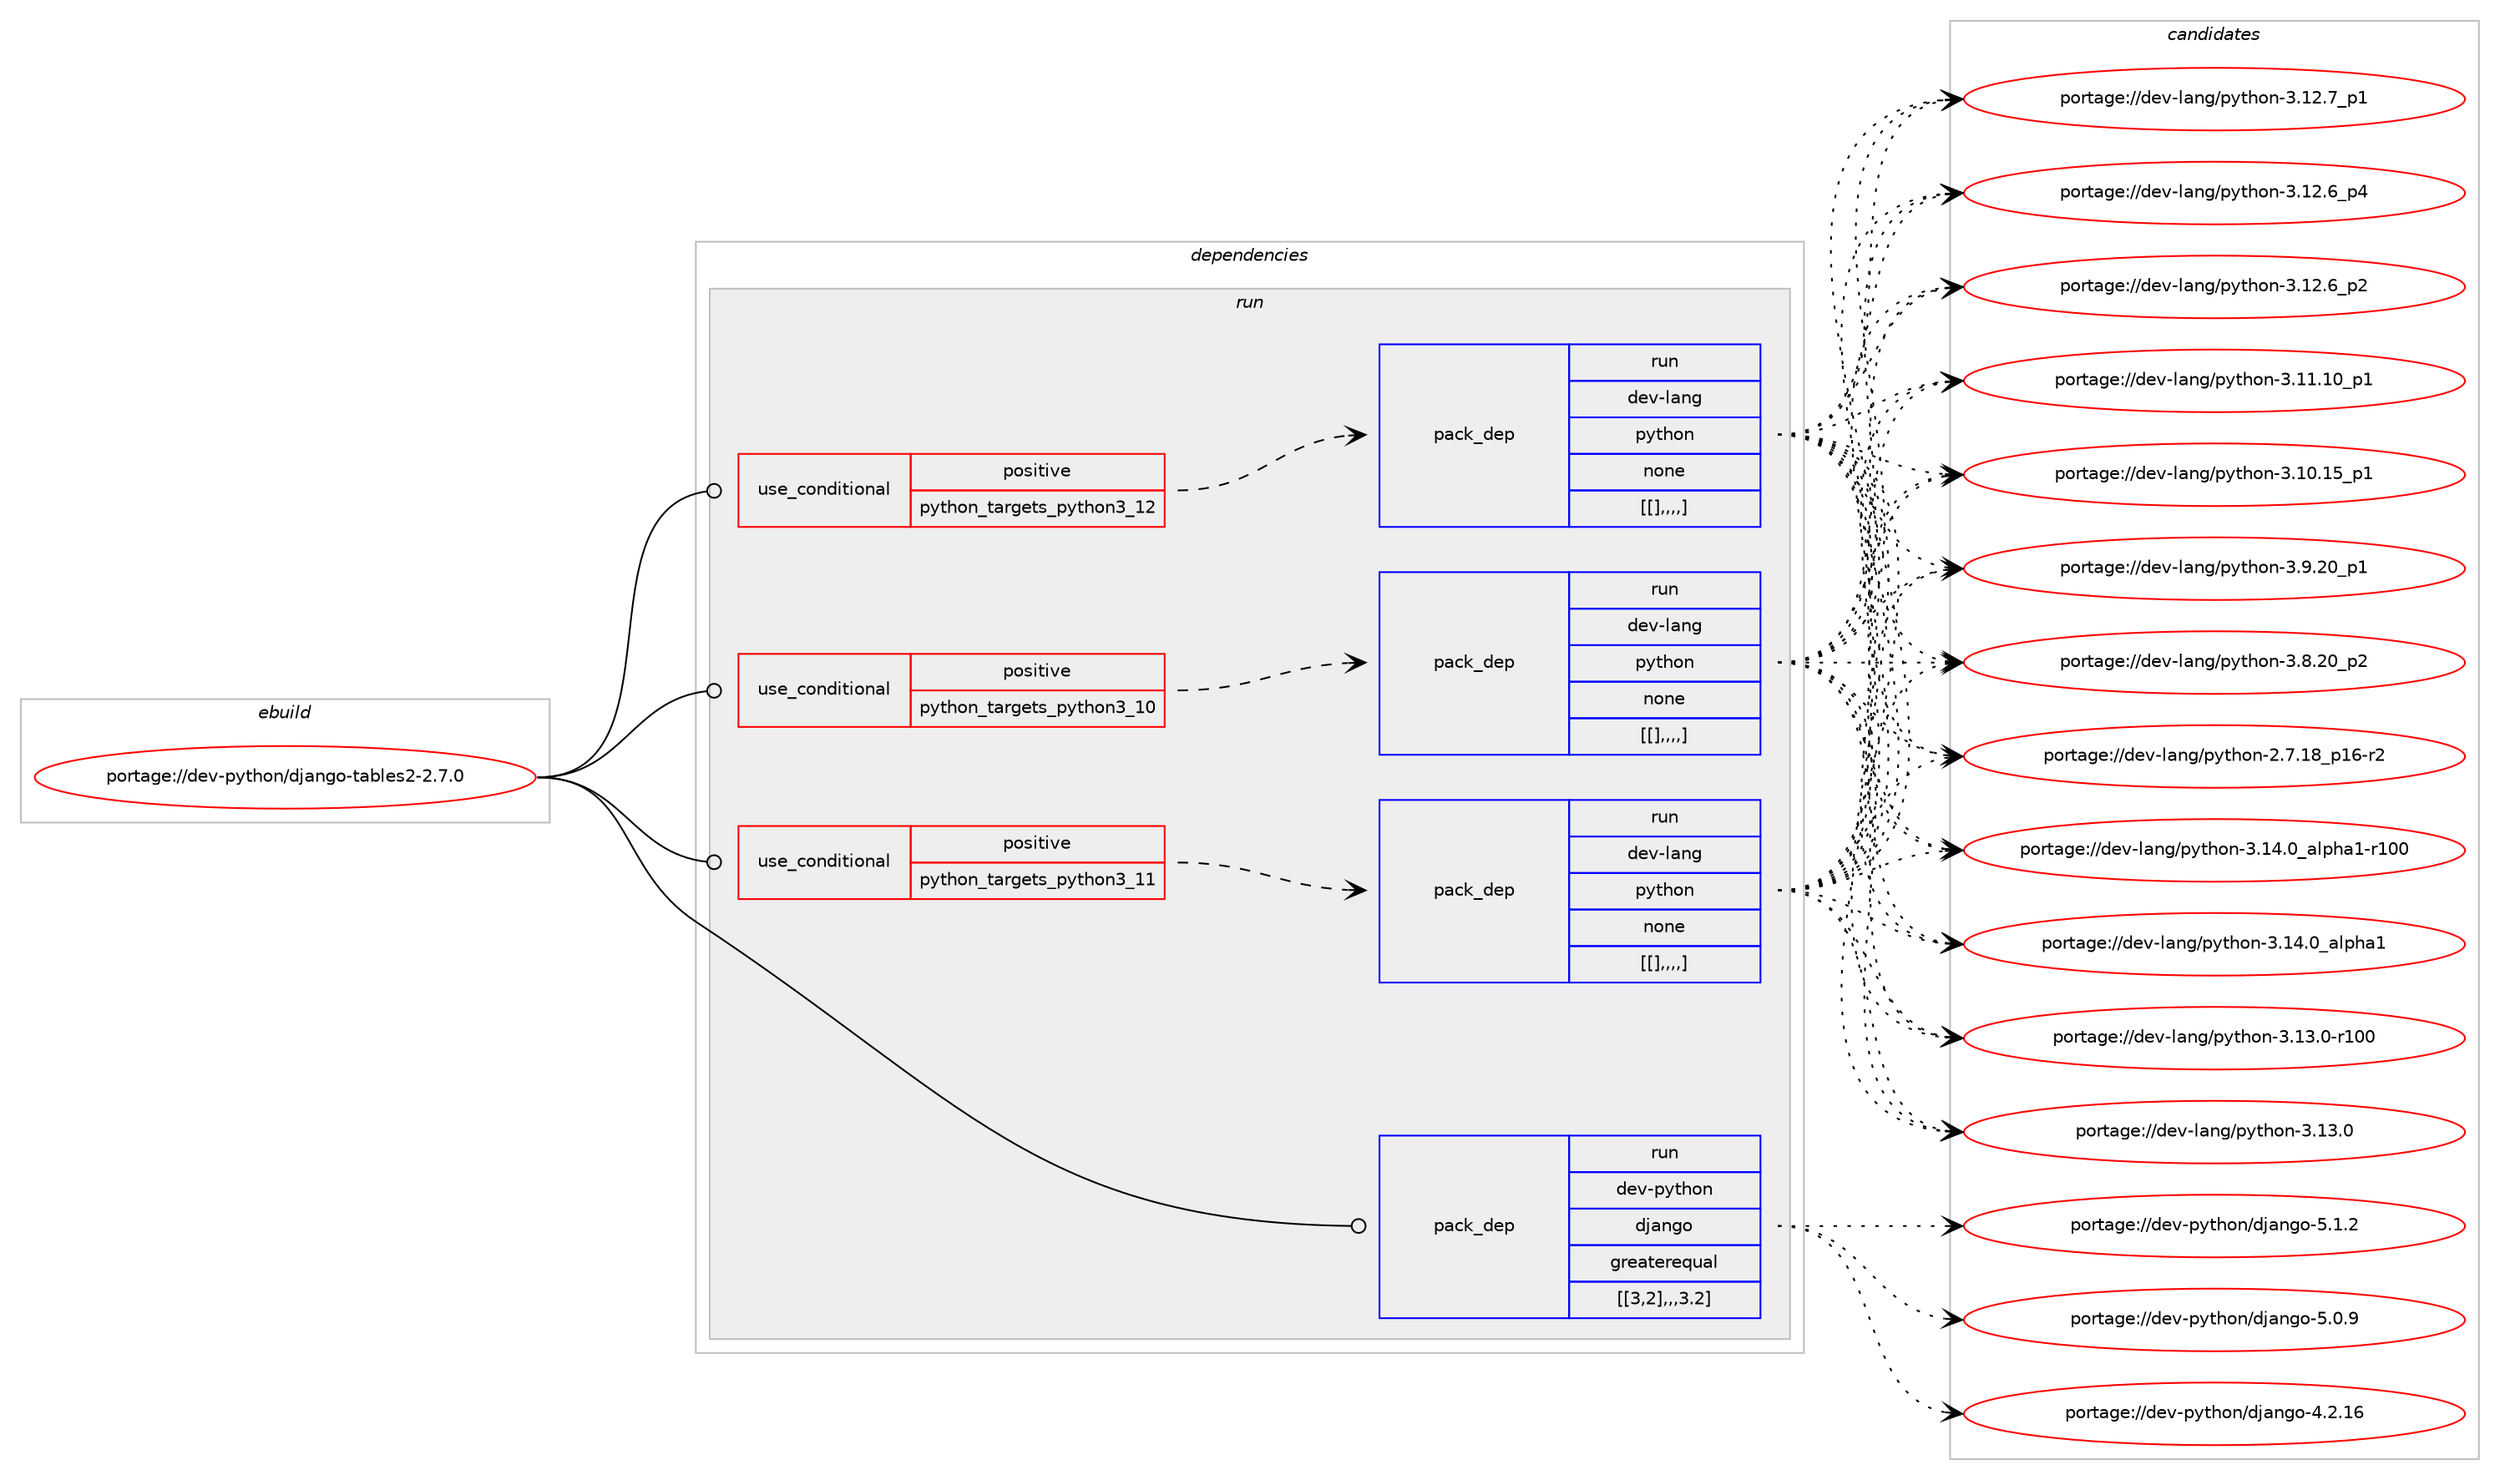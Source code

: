 digraph prolog {

# *************
# Graph options
# *************

newrank=true;
concentrate=true;
compound=true;
graph [rankdir=LR,fontname=Helvetica,fontsize=10,ranksep=1.5];#, ranksep=2.5, nodesep=0.2];
edge  [arrowhead=vee];
node  [fontname=Helvetica,fontsize=10];

# **********
# The ebuild
# **********

subgraph cluster_leftcol {
color=gray;
label=<<i>ebuild</i>>;
id [label="portage://dev-python/django-tables2-2.7.0", color=red, width=4, href="../dev-python/django-tables2-2.7.0.svg"];
}

# ****************
# The dependencies
# ****************

subgraph cluster_midcol {
color=gray;
label=<<i>dependencies</i>>;
subgraph cluster_compile {
fillcolor="#eeeeee";
style=filled;
label=<<i>compile</i>>;
}
subgraph cluster_compileandrun {
fillcolor="#eeeeee";
style=filled;
label=<<i>compile and run</i>>;
}
subgraph cluster_run {
fillcolor="#eeeeee";
style=filled;
label=<<i>run</i>>;
subgraph cond34585 {
dependency150972 [label=<<TABLE BORDER="0" CELLBORDER="1" CELLSPACING="0" CELLPADDING="4"><TR><TD ROWSPAN="3" CELLPADDING="10">use_conditional</TD></TR><TR><TD>positive</TD></TR><TR><TD>python_targets_python3_10</TD></TR></TABLE>>, shape=none, color=red];
subgraph pack115087 {
dependency151020 [label=<<TABLE BORDER="0" CELLBORDER="1" CELLSPACING="0" CELLPADDING="4" WIDTH="220"><TR><TD ROWSPAN="6" CELLPADDING="30">pack_dep</TD></TR><TR><TD WIDTH="110">run</TD></TR><TR><TD>dev-lang</TD></TR><TR><TD>python</TD></TR><TR><TD>none</TD></TR><TR><TD>[[],,,,]</TD></TR></TABLE>>, shape=none, color=blue];
}
dependency150972:e -> dependency151020:w [weight=20,style="dashed",arrowhead="vee"];
}
id:e -> dependency150972:w [weight=20,style="solid",arrowhead="odot"];
subgraph cond34616 {
dependency151026 [label=<<TABLE BORDER="0" CELLBORDER="1" CELLSPACING="0" CELLPADDING="4"><TR><TD ROWSPAN="3" CELLPADDING="10">use_conditional</TD></TR><TR><TD>positive</TD></TR><TR><TD>python_targets_python3_11</TD></TR></TABLE>>, shape=none, color=red];
subgraph pack115107 {
dependency151043 [label=<<TABLE BORDER="0" CELLBORDER="1" CELLSPACING="0" CELLPADDING="4" WIDTH="220"><TR><TD ROWSPAN="6" CELLPADDING="30">pack_dep</TD></TR><TR><TD WIDTH="110">run</TD></TR><TR><TD>dev-lang</TD></TR><TR><TD>python</TD></TR><TR><TD>none</TD></TR><TR><TD>[[],,,,]</TD></TR></TABLE>>, shape=none, color=blue];
}
dependency151026:e -> dependency151043:w [weight=20,style="dashed",arrowhead="vee"];
}
id:e -> dependency151026:w [weight=20,style="solid",arrowhead="odot"];
subgraph cond34627 {
dependency151061 [label=<<TABLE BORDER="0" CELLBORDER="1" CELLSPACING="0" CELLPADDING="4"><TR><TD ROWSPAN="3" CELLPADDING="10">use_conditional</TD></TR><TR><TD>positive</TD></TR><TR><TD>python_targets_python3_12</TD></TR></TABLE>>, shape=none, color=red];
subgraph pack115134 {
dependency151106 [label=<<TABLE BORDER="0" CELLBORDER="1" CELLSPACING="0" CELLPADDING="4" WIDTH="220"><TR><TD ROWSPAN="6" CELLPADDING="30">pack_dep</TD></TR><TR><TD WIDTH="110">run</TD></TR><TR><TD>dev-lang</TD></TR><TR><TD>python</TD></TR><TR><TD>none</TD></TR><TR><TD>[[],,,,]</TD></TR></TABLE>>, shape=none, color=blue];
}
dependency151061:e -> dependency151106:w [weight=20,style="dashed",arrowhead="vee"];
}
id:e -> dependency151061:w [weight=20,style="solid",arrowhead="odot"];
subgraph pack115171 {
dependency151155 [label=<<TABLE BORDER="0" CELLBORDER="1" CELLSPACING="0" CELLPADDING="4" WIDTH="220"><TR><TD ROWSPAN="6" CELLPADDING="30">pack_dep</TD></TR><TR><TD WIDTH="110">run</TD></TR><TR><TD>dev-python</TD></TR><TR><TD>django</TD></TR><TR><TD>greaterequal</TD></TR><TR><TD>[[3,2],,,3.2]</TD></TR></TABLE>>, shape=none, color=blue];
}
id:e -> dependency151155:w [weight=20,style="solid",arrowhead="odot"];
}
}

# **************
# The candidates
# **************

subgraph cluster_choices {
rank=same;
color=gray;
label=<<i>candidates</i>>;

subgraph choice114985 {
color=black;
nodesep=1;
choice100101118451089711010347112121116104111110455146495246489597108112104974945114494848 [label="portage://dev-lang/python-3.14.0_alpha1-r100", color=red, width=4,href="../dev-lang/python-3.14.0_alpha1-r100.svg"];
choice1001011184510897110103471121211161041111104551464952464895971081121049749 [label="portage://dev-lang/python-3.14.0_alpha1", color=red, width=4,href="../dev-lang/python-3.14.0_alpha1.svg"];
choice1001011184510897110103471121211161041111104551464951464845114494848 [label="portage://dev-lang/python-3.13.0-r100", color=red, width=4,href="../dev-lang/python-3.13.0-r100.svg"];
choice10010111845108971101034711212111610411111045514649514648 [label="portage://dev-lang/python-3.13.0", color=red, width=4,href="../dev-lang/python-3.13.0.svg"];
choice100101118451089711010347112121116104111110455146495046559511249 [label="portage://dev-lang/python-3.12.7_p1", color=red, width=4,href="../dev-lang/python-3.12.7_p1.svg"];
choice100101118451089711010347112121116104111110455146495046549511252 [label="portage://dev-lang/python-3.12.6_p4", color=red, width=4,href="../dev-lang/python-3.12.6_p4.svg"];
choice100101118451089711010347112121116104111110455146495046549511250 [label="portage://dev-lang/python-3.12.6_p2", color=red, width=4,href="../dev-lang/python-3.12.6_p2.svg"];
choice10010111845108971101034711212111610411111045514649494649489511249 [label="portage://dev-lang/python-3.11.10_p1", color=red, width=4,href="../dev-lang/python-3.11.10_p1.svg"];
choice10010111845108971101034711212111610411111045514649484649539511249 [label="portage://dev-lang/python-3.10.15_p1", color=red, width=4,href="../dev-lang/python-3.10.15_p1.svg"];
choice100101118451089711010347112121116104111110455146574650489511249 [label="portage://dev-lang/python-3.9.20_p1", color=red, width=4,href="../dev-lang/python-3.9.20_p1.svg"];
choice100101118451089711010347112121116104111110455146564650489511250 [label="portage://dev-lang/python-3.8.20_p2", color=red, width=4,href="../dev-lang/python-3.8.20_p2.svg"];
choice100101118451089711010347112121116104111110455046554649569511249544511450 [label="portage://dev-lang/python-2.7.18_p16-r2", color=red, width=4,href="../dev-lang/python-2.7.18_p16-r2.svg"];
dependency151020:e -> choice100101118451089711010347112121116104111110455146495246489597108112104974945114494848:w [style=dotted,weight="100"];
dependency151020:e -> choice1001011184510897110103471121211161041111104551464952464895971081121049749:w [style=dotted,weight="100"];
dependency151020:e -> choice1001011184510897110103471121211161041111104551464951464845114494848:w [style=dotted,weight="100"];
dependency151020:e -> choice10010111845108971101034711212111610411111045514649514648:w [style=dotted,weight="100"];
dependency151020:e -> choice100101118451089711010347112121116104111110455146495046559511249:w [style=dotted,weight="100"];
dependency151020:e -> choice100101118451089711010347112121116104111110455146495046549511252:w [style=dotted,weight="100"];
dependency151020:e -> choice100101118451089711010347112121116104111110455146495046549511250:w [style=dotted,weight="100"];
dependency151020:e -> choice10010111845108971101034711212111610411111045514649494649489511249:w [style=dotted,weight="100"];
dependency151020:e -> choice10010111845108971101034711212111610411111045514649484649539511249:w [style=dotted,weight="100"];
dependency151020:e -> choice100101118451089711010347112121116104111110455146574650489511249:w [style=dotted,weight="100"];
dependency151020:e -> choice100101118451089711010347112121116104111110455146564650489511250:w [style=dotted,weight="100"];
dependency151020:e -> choice100101118451089711010347112121116104111110455046554649569511249544511450:w [style=dotted,weight="100"];
}
subgraph choice115000 {
color=black;
nodesep=1;
choice100101118451089711010347112121116104111110455146495246489597108112104974945114494848 [label="portage://dev-lang/python-3.14.0_alpha1-r100", color=red, width=4,href="../dev-lang/python-3.14.0_alpha1-r100.svg"];
choice1001011184510897110103471121211161041111104551464952464895971081121049749 [label="portage://dev-lang/python-3.14.0_alpha1", color=red, width=4,href="../dev-lang/python-3.14.0_alpha1.svg"];
choice1001011184510897110103471121211161041111104551464951464845114494848 [label="portage://dev-lang/python-3.13.0-r100", color=red, width=4,href="../dev-lang/python-3.13.0-r100.svg"];
choice10010111845108971101034711212111610411111045514649514648 [label="portage://dev-lang/python-3.13.0", color=red, width=4,href="../dev-lang/python-3.13.0.svg"];
choice100101118451089711010347112121116104111110455146495046559511249 [label="portage://dev-lang/python-3.12.7_p1", color=red, width=4,href="../dev-lang/python-3.12.7_p1.svg"];
choice100101118451089711010347112121116104111110455146495046549511252 [label="portage://dev-lang/python-3.12.6_p4", color=red, width=4,href="../dev-lang/python-3.12.6_p4.svg"];
choice100101118451089711010347112121116104111110455146495046549511250 [label="portage://dev-lang/python-3.12.6_p2", color=red, width=4,href="../dev-lang/python-3.12.6_p2.svg"];
choice10010111845108971101034711212111610411111045514649494649489511249 [label="portage://dev-lang/python-3.11.10_p1", color=red, width=4,href="../dev-lang/python-3.11.10_p1.svg"];
choice10010111845108971101034711212111610411111045514649484649539511249 [label="portage://dev-lang/python-3.10.15_p1", color=red, width=4,href="../dev-lang/python-3.10.15_p1.svg"];
choice100101118451089711010347112121116104111110455146574650489511249 [label="portage://dev-lang/python-3.9.20_p1", color=red, width=4,href="../dev-lang/python-3.9.20_p1.svg"];
choice100101118451089711010347112121116104111110455146564650489511250 [label="portage://dev-lang/python-3.8.20_p2", color=red, width=4,href="../dev-lang/python-3.8.20_p2.svg"];
choice100101118451089711010347112121116104111110455046554649569511249544511450 [label="portage://dev-lang/python-2.7.18_p16-r2", color=red, width=4,href="../dev-lang/python-2.7.18_p16-r2.svg"];
dependency151043:e -> choice100101118451089711010347112121116104111110455146495246489597108112104974945114494848:w [style=dotted,weight="100"];
dependency151043:e -> choice1001011184510897110103471121211161041111104551464952464895971081121049749:w [style=dotted,weight="100"];
dependency151043:e -> choice1001011184510897110103471121211161041111104551464951464845114494848:w [style=dotted,weight="100"];
dependency151043:e -> choice10010111845108971101034711212111610411111045514649514648:w [style=dotted,weight="100"];
dependency151043:e -> choice100101118451089711010347112121116104111110455146495046559511249:w [style=dotted,weight="100"];
dependency151043:e -> choice100101118451089711010347112121116104111110455146495046549511252:w [style=dotted,weight="100"];
dependency151043:e -> choice100101118451089711010347112121116104111110455146495046549511250:w [style=dotted,weight="100"];
dependency151043:e -> choice10010111845108971101034711212111610411111045514649494649489511249:w [style=dotted,weight="100"];
dependency151043:e -> choice10010111845108971101034711212111610411111045514649484649539511249:w [style=dotted,weight="100"];
dependency151043:e -> choice100101118451089711010347112121116104111110455146574650489511249:w [style=dotted,weight="100"];
dependency151043:e -> choice100101118451089711010347112121116104111110455146564650489511250:w [style=dotted,weight="100"];
dependency151043:e -> choice100101118451089711010347112121116104111110455046554649569511249544511450:w [style=dotted,weight="100"];
}
subgraph choice115024 {
color=black;
nodesep=1;
choice100101118451089711010347112121116104111110455146495246489597108112104974945114494848 [label="portage://dev-lang/python-3.14.0_alpha1-r100", color=red, width=4,href="../dev-lang/python-3.14.0_alpha1-r100.svg"];
choice1001011184510897110103471121211161041111104551464952464895971081121049749 [label="portage://dev-lang/python-3.14.0_alpha1", color=red, width=4,href="../dev-lang/python-3.14.0_alpha1.svg"];
choice1001011184510897110103471121211161041111104551464951464845114494848 [label="portage://dev-lang/python-3.13.0-r100", color=red, width=4,href="../dev-lang/python-3.13.0-r100.svg"];
choice10010111845108971101034711212111610411111045514649514648 [label="portage://dev-lang/python-3.13.0", color=red, width=4,href="../dev-lang/python-3.13.0.svg"];
choice100101118451089711010347112121116104111110455146495046559511249 [label="portage://dev-lang/python-3.12.7_p1", color=red, width=4,href="../dev-lang/python-3.12.7_p1.svg"];
choice100101118451089711010347112121116104111110455146495046549511252 [label="portage://dev-lang/python-3.12.6_p4", color=red, width=4,href="../dev-lang/python-3.12.6_p4.svg"];
choice100101118451089711010347112121116104111110455146495046549511250 [label="portage://dev-lang/python-3.12.6_p2", color=red, width=4,href="../dev-lang/python-3.12.6_p2.svg"];
choice10010111845108971101034711212111610411111045514649494649489511249 [label="portage://dev-lang/python-3.11.10_p1", color=red, width=4,href="../dev-lang/python-3.11.10_p1.svg"];
choice10010111845108971101034711212111610411111045514649484649539511249 [label="portage://dev-lang/python-3.10.15_p1", color=red, width=4,href="../dev-lang/python-3.10.15_p1.svg"];
choice100101118451089711010347112121116104111110455146574650489511249 [label="portage://dev-lang/python-3.9.20_p1", color=red, width=4,href="../dev-lang/python-3.9.20_p1.svg"];
choice100101118451089711010347112121116104111110455146564650489511250 [label="portage://dev-lang/python-3.8.20_p2", color=red, width=4,href="../dev-lang/python-3.8.20_p2.svg"];
choice100101118451089711010347112121116104111110455046554649569511249544511450 [label="portage://dev-lang/python-2.7.18_p16-r2", color=red, width=4,href="../dev-lang/python-2.7.18_p16-r2.svg"];
dependency151106:e -> choice100101118451089711010347112121116104111110455146495246489597108112104974945114494848:w [style=dotted,weight="100"];
dependency151106:e -> choice1001011184510897110103471121211161041111104551464952464895971081121049749:w [style=dotted,weight="100"];
dependency151106:e -> choice1001011184510897110103471121211161041111104551464951464845114494848:w [style=dotted,weight="100"];
dependency151106:e -> choice10010111845108971101034711212111610411111045514649514648:w [style=dotted,weight="100"];
dependency151106:e -> choice100101118451089711010347112121116104111110455146495046559511249:w [style=dotted,weight="100"];
dependency151106:e -> choice100101118451089711010347112121116104111110455146495046549511252:w [style=dotted,weight="100"];
dependency151106:e -> choice100101118451089711010347112121116104111110455146495046549511250:w [style=dotted,weight="100"];
dependency151106:e -> choice10010111845108971101034711212111610411111045514649494649489511249:w [style=dotted,weight="100"];
dependency151106:e -> choice10010111845108971101034711212111610411111045514649484649539511249:w [style=dotted,weight="100"];
dependency151106:e -> choice100101118451089711010347112121116104111110455146574650489511249:w [style=dotted,weight="100"];
dependency151106:e -> choice100101118451089711010347112121116104111110455146564650489511250:w [style=dotted,weight="100"];
dependency151106:e -> choice100101118451089711010347112121116104111110455046554649569511249544511450:w [style=dotted,weight="100"];
}
subgraph choice115038 {
color=black;
nodesep=1;
choice100101118451121211161041111104710010697110103111455346494650 [label="portage://dev-python/django-5.1.2", color=red, width=4,href="../dev-python/django-5.1.2.svg"];
choice100101118451121211161041111104710010697110103111455346484657 [label="portage://dev-python/django-5.0.9", color=red, width=4,href="../dev-python/django-5.0.9.svg"];
choice10010111845112121116104111110471001069711010311145524650464954 [label="portage://dev-python/django-4.2.16", color=red, width=4,href="../dev-python/django-4.2.16.svg"];
dependency151155:e -> choice100101118451121211161041111104710010697110103111455346494650:w [style=dotted,weight="100"];
dependency151155:e -> choice100101118451121211161041111104710010697110103111455346484657:w [style=dotted,weight="100"];
dependency151155:e -> choice10010111845112121116104111110471001069711010311145524650464954:w [style=dotted,weight="100"];
}
}

}
